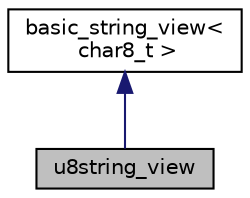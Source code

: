 digraph "u8string_view"
{
  edge [fontname="Helvetica",fontsize="10",labelfontname="Helvetica",labelfontsize="10"];
  node [fontname="Helvetica",fontsize="10",shape=record];
  Node1 [label="u8string_view",height=0.2,width=0.4,color="black", fillcolor="grey75", style="filled" fontcolor="black"];
  Node2 -> Node1 [dir="back",color="midnightblue",fontsize="10",style="solid",fontname="Helvetica"];
  Node2 [label="basic_string_view\<\l char8_t \>",height=0.2,width=0.4,color="black", fillcolor="white", style="filled",URL="$classbasic__string__view.html"];
}
